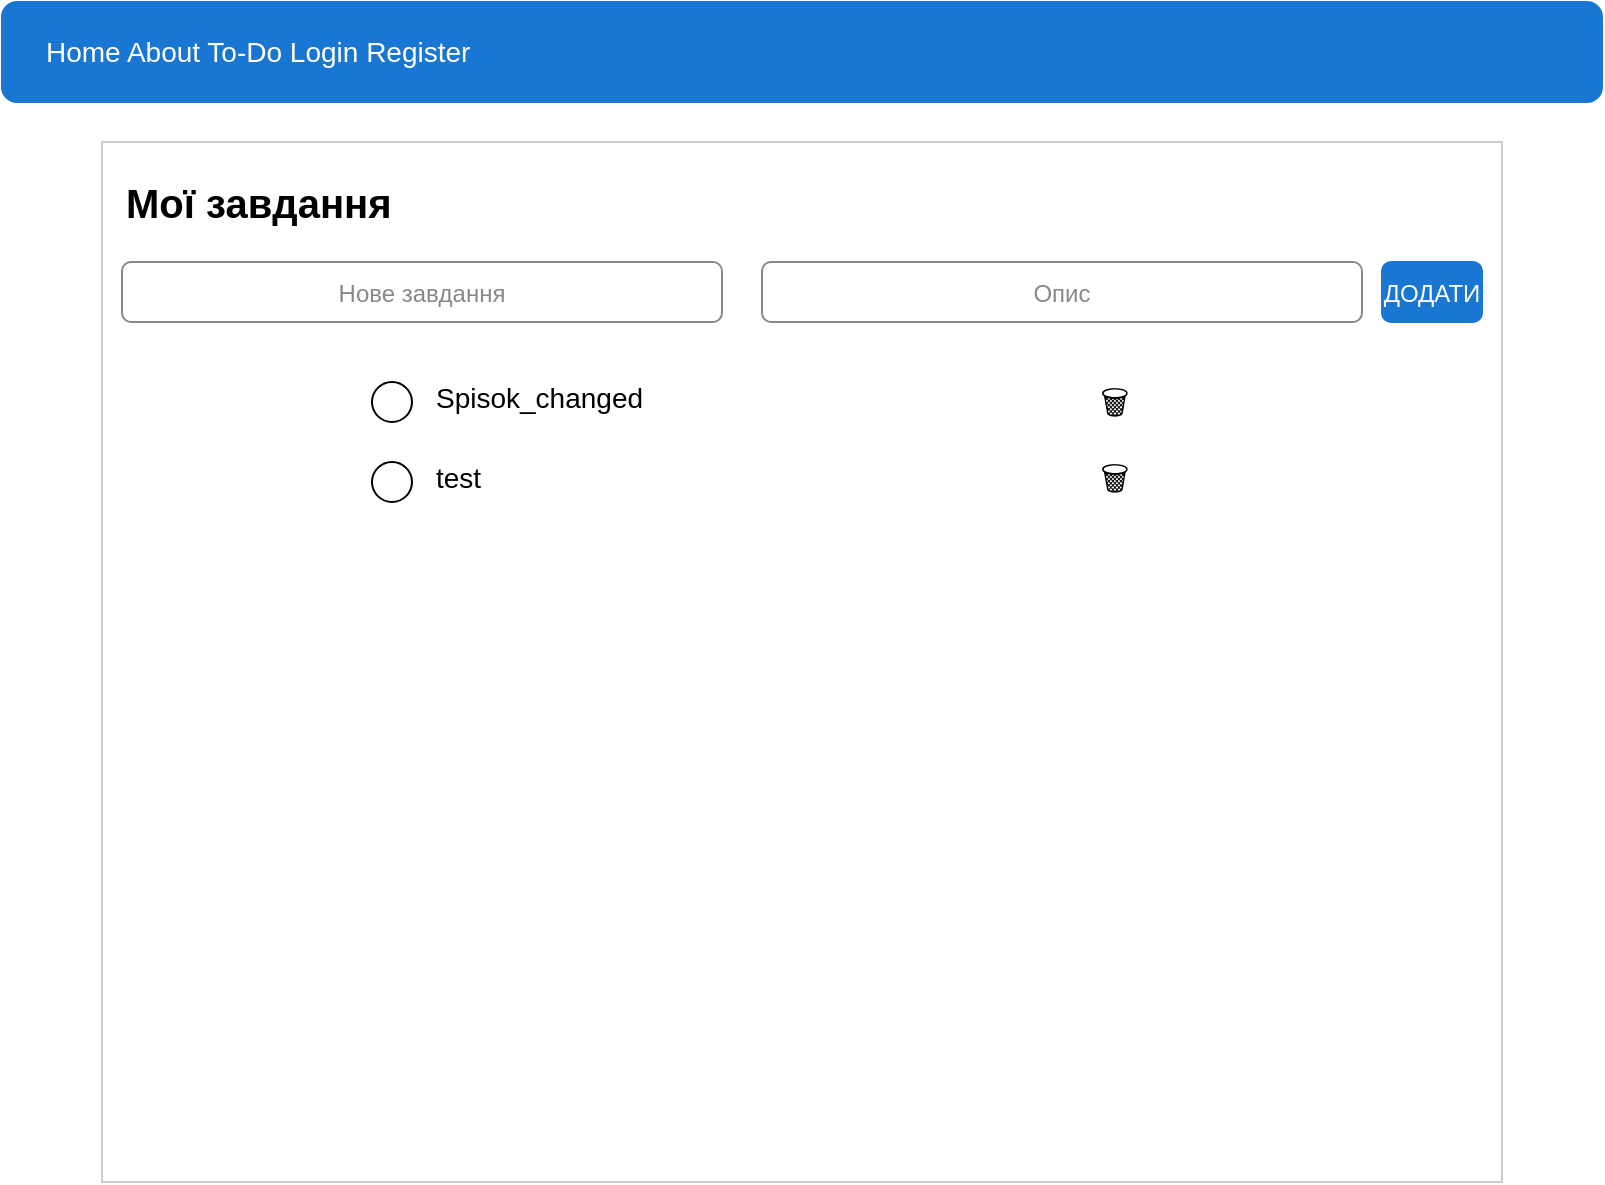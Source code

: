 <mxfile version="27.1.6">
  <diagram id="todo" name="TodoPage">
    <mxGraphModel dx="1042" dy="527" grid="1" gridSize="10" guides="1" tooltips="1" connect="1" arrows="1" fold="1" page="1" pageScale="1" pageWidth="827" pageHeight="1169" math="0" shadow="0">
      <root>
        <mxCell id="0" />
        <mxCell id="1" parent="0" />
        <mxCell id="2" value="" style="rounded=1;fillColor=#1976d2;strokeColor=#1976d2;" parent="1" vertex="1">
          <mxGeometry x="14" width="800" height="50" as="geometry" />
        </mxCell>
        <mxCell id="3" value="Home   About   To-Do   Login   Register" style="text;html=1;align=left;verticalAlign=middle;fontSize=14;fontColor=#ffffff;" parent="1" vertex="1">
          <mxGeometry x="34" width="760" height="50" as="geometry" />
        </mxCell>
        <mxCell id="4" value="" style="rounded=0;fillColor=#ffffff;strokeColor=#cccccc;" parent="1" vertex="1">
          <mxGeometry x="64" y="70" width="700" height="520" as="geometry" />
        </mxCell>
        <mxCell id="5" value="Мої завдання" style="text;html=1;align=left;verticalAlign=middle;fontSize=20;fontColor=#000000;fontStyle=1;" parent="1" vertex="1">
          <mxGeometry x="74" y="80" width="680" height="40" as="geometry" />
        </mxCell>
        <mxCell id="6" value="Нове завдання" style="rounded=1;fillColor=#ffffff;strokeColor=#888888;fontColor=#888888;" parent="1" vertex="1">
          <mxGeometry x="74" y="130" width="300" height="30" as="geometry" />
        </mxCell>
        <mxCell id="7" value="Опис" style="rounded=1;fillColor=#ffffff;strokeColor=#888888;fontColor=#888888;" parent="1" vertex="1">
          <mxGeometry x="394" y="130" width="300" height="30" as="geometry" />
        </mxCell>
        <mxCell id="8" value="ДОДАТИ" style="rounded=1;fillColor=#1976d2;strokeColor=#1976d2;fontColor=#ffffff;" parent="1" vertex="1">
          <mxGeometry x="704" y="130" width="50" height="30" as="geometry" />
        </mxCell>
        <mxCell id="9" value="" style="ellipse;fillColor=#ffffff;strokeColor=#000000;" parent="1" vertex="1">
          <mxGeometry x="199" y="190" width="20" height="20" as="geometry" />
        </mxCell>
        <mxCell id="10" value="Spisok_changed" style="text;html=1;align=left;verticalAlign=middle;fontSize=14;fontColor=#000000;" parent="1" vertex="1">
          <mxGeometry x="229" y="186" width="400" height="24" as="geometry" />
        </mxCell>
        <mxCell id="11" value="🗑️" style="text;html=1;align=center;verticalAlign=middle;fontSize=16;fontColor=#000000;" parent="1" vertex="1">
          <mxGeometry x="560" y="188" width="20" height="24" as="geometry" />
        </mxCell>
        <mxCell id="12" value="" style="ellipse;fillColor=#ffffff;strokeColor=#000000;" parent="1" vertex="1">
          <mxGeometry x="199" y="230" width="20" height="20" as="geometry" />
        </mxCell>
        <mxCell id="13" value="test" style="text;html=1;align=left;verticalAlign=middle;fontSize=14;fontColor=#000000;" parent="1" vertex="1">
          <mxGeometry x="229" y="226" width="400" height="24" as="geometry" />
        </mxCell>
        <mxCell id="14" value="🗑️" style="text;html=1;align=center;verticalAlign=middle;fontSize=16;fontColor=#000000;" parent="1" vertex="1">
          <mxGeometry x="560" y="226" width="20" height="24" as="geometry" />
        </mxCell>
      </root>
    </mxGraphModel>
  </diagram>
</mxfile>
